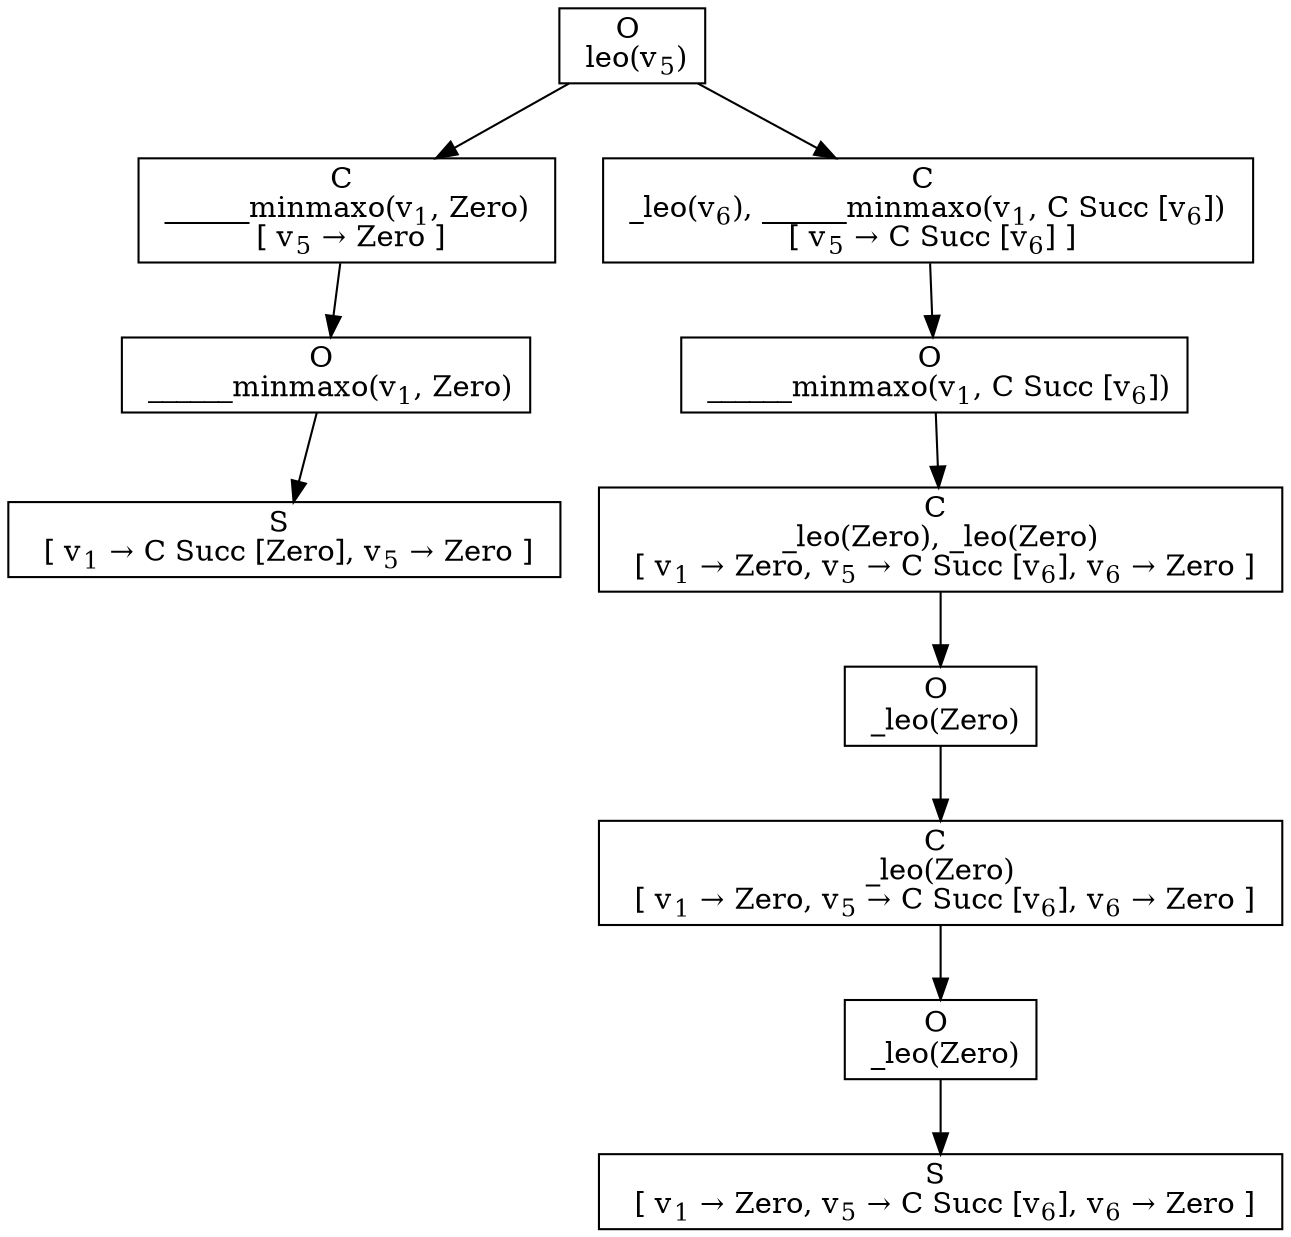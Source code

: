 digraph {
    graph [rankdir=TB
          ,bgcolor=transparent];
    node [shape=box
         ,fillcolor=white
         ,style=filled];
    0 [label=<O <BR/> leo(v<SUB>5</SUB>)>];
    1 [label=<C <BR/> ______minmaxo(v<SUB>1</SUB>, Zero) <BR/>  [ v<SUB>5</SUB> &rarr; Zero ] >];
    2 [label=<C <BR/> _leo(v<SUB>6</SUB>), ______minmaxo(v<SUB>1</SUB>, C Succ [v<SUB>6</SUB>]) <BR/>  [ v<SUB>5</SUB> &rarr; C Succ [v<SUB>6</SUB>] ] >];
    3 [label=<O <BR/> ______minmaxo(v<SUB>1</SUB>, Zero)>];
    4 [label=<S <BR/>  [ v<SUB>1</SUB> &rarr; C Succ [Zero], v<SUB>5</SUB> &rarr; Zero ] >];
    5 [label=<O <BR/> ______minmaxo(v<SUB>1</SUB>, C Succ [v<SUB>6</SUB>])>];
    6 [label=<C <BR/> _leo(Zero), _leo(Zero) <BR/>  [ v<SUB>1</SUB> &rarr; Zero, v<SUB>5</SUB> &rarr; C Succ [v<SUB>6</SUB>], v<SUB>6</SUB> &rarr; Zero ] >];
    7 [label=<O <BR/> _leo(Zero)>];
    8 [label=<C <BR/> _leo(Zero) <BR/>  [ v<SUB>1</SUB> &rarr; Zero, v<SUB>5</SUB> &rarr; C Succ [v<SUB>6</SUB>], v<SUB>6</SUB> &rarr; Zero ] >];
    9 [label=<O <BR/> _leo(Zero)>];
    10 [label=<S <BR/>  [ v<SUB>1</SUB> &rarr; Zero, v<SUB>5</SUB> &rarr; C Succ [v<SUB>6</SUB>], v<SUB>6</SUB> &rarr; Zero ] >];
    0 -> 1 [label=""];
    0 -> 2 [label=""];
    1 -> 3 [label=""];
    2 -> 5 [label=""];
    3 -> 4 [label=""];
    5 -> 6 [label=""];
    6 -> 7 [label=""];
    7 -> 8 [label=""];
    8 -> 9 [label=""];
    9 -> 10 [label=""];
}